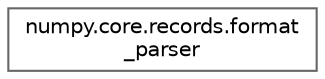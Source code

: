 digraph "Graphical Class Hierarchy"
{
 // LATEX_PDF_SIZE
  bgcolor="transparent";
  edge [fontname=Helvetica,fontsize=10,labelfontname=Helvetica,labelfontsize=10];
  node [fontname=Helvetica,fontsize=10,shape=box,height=0.2,width=0.4];
  rankdir="LR";
  Node0 [id="Node000000",label="numpy.core.records.format\l_parser",height=0.2,width=0.4,color="grey40", fillcolor="white", style="filled",URL="$d8/d2f/classnumpy_1_1core_1_1records_1_1format__parser.html",tooltip=" "];
}
